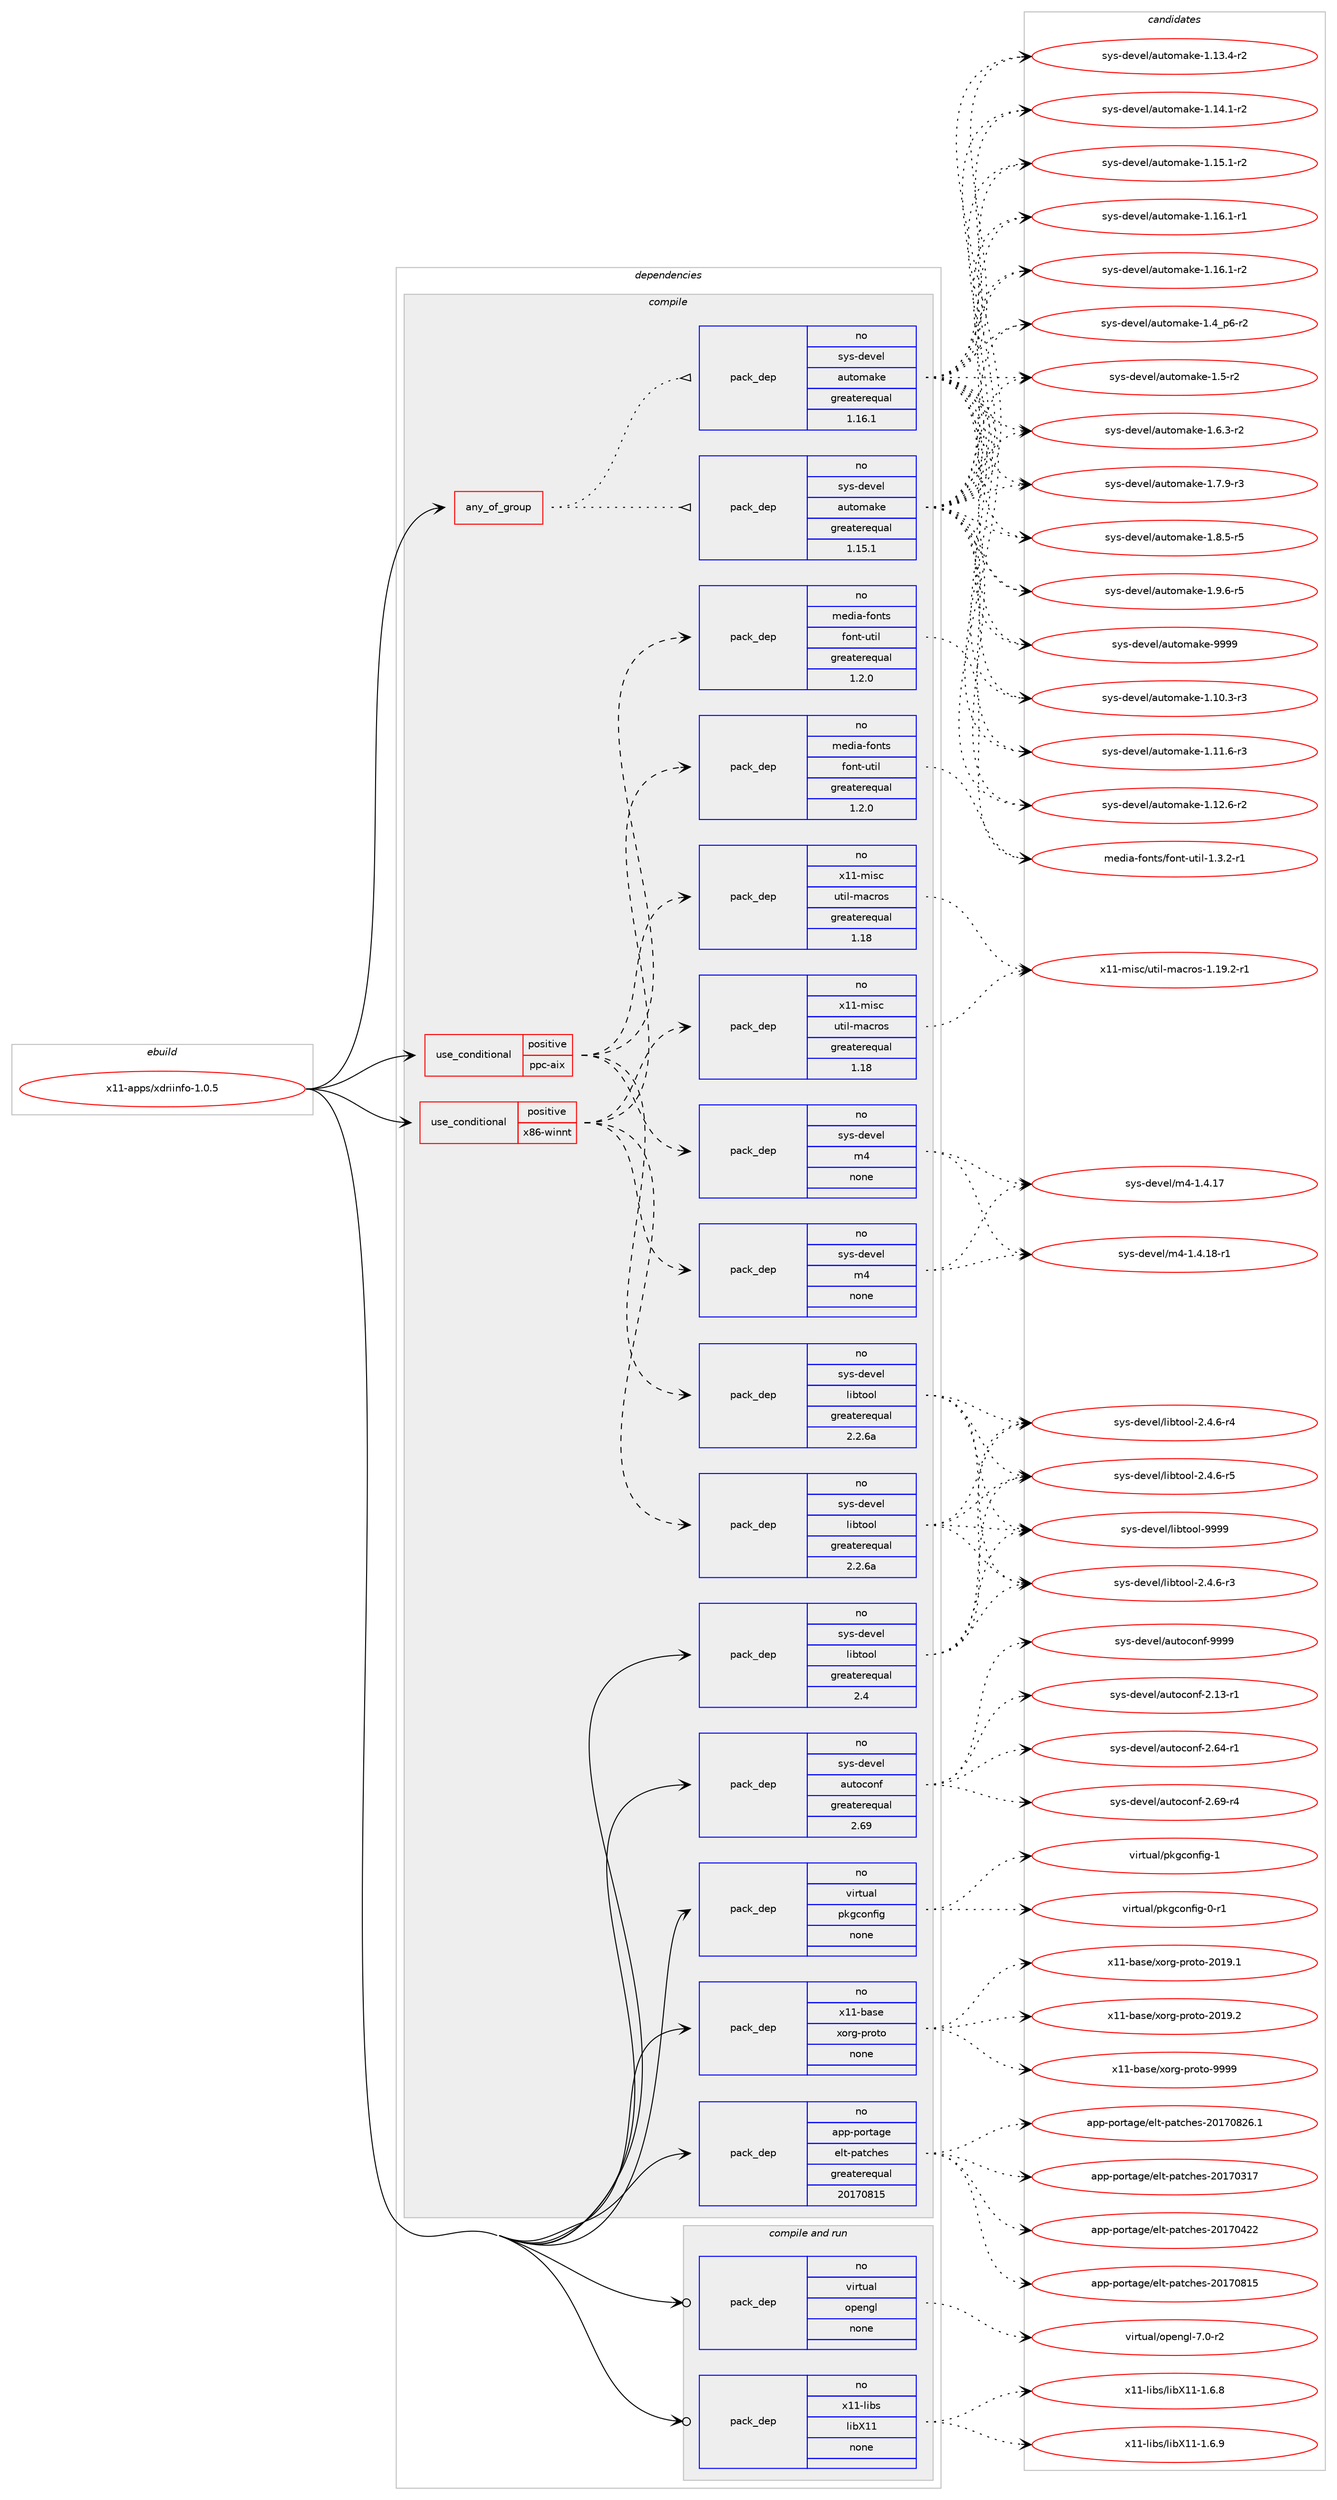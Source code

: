 digraph prolog {

# *************
# Graph options
# *************

newrank=true;
concentrate=true;
compound=true;
graph [rankdir=LR,fontname=Helvetica,fontsize=10,ranksep=1.5];#, ranksep=2.5, nodesep=0.2];
edge  [arrowhead=vee];
node  [fontname=Helvetica,fontsize=10];

# **********
# The ebuild
# **********

subgraph cluster_leftcol {
color=gray;
rank=same;
label=<<i>ebuild</i>>;
id [label="x11-apps/xdriinfo-1.0.5", color=red, width=4, href="../x11-apps/xdriinfo-1.0.5.svg"];
}

# ****************
# The dependencies
# ****************

subgraph cluster_midcol {
color=gray;
label=<<i>dependencies</i>>;
subgraph cluster_compile {
fillcolor="#eeeeee";
style=filled;
label=<<i>compile</i>>;
subgraph any15874 {
dependency912720 [label=<<TABLE BORDER="0" CELLBORDER="1" CELLSPACING="0" CELLPADDING="4"><TR><TD CELLPADDING="10">any_of_group</TD></TR></TABLE>>, shape=none, color=red];subgraph pack677379 {
dependency912721 [label=<<TABLE BORDER="0" CELLBORDER="1" CELLSPACING="0" CELLPADDING="4" WIDTH="220"><TR><TD ROWSPAN="6" CELLPADDING="30">pack_dep</TD></TR><TR><TD WIDTH="110">no</TD></TR><TR><TD>sys-devel</TD></TR><TR><TD>automake</TD></TR><TR><TD>greaterequal</TD></TR><TR><TD>1.16.1</TD></TR></TABLE>>, shape=none, color=blue];
}
dependency912720:e -> dependency912721:w [weight=20,style="dotted",arrowhead="oinv"];
subgraph pack677380 {
dependency912722 [label=<<TABLE BORDER="0" CELLBORDER="1" CELLSPACING="0" CELLPADDING="4" WIDTH="220"><TR><TD ROWSPAN="6" CELLPADDING="30">pack_dep</TD></TR><TR><TD WIDTH="110">no</TD></TR><TR><TD>sys-devel</TD></TR><TR><TD>automake</TD></TR><TR><TD>greaterequal</TD></TR><TR><TD>1.15.1</TD></TR></TABLE>>, shape=none, color=blue];
}
dependency912720:e -> dependency912722:w [weight=20,style="dotted",arrowhead="oinv"];
}
id:e -> dependency912720:w [weight=20,style="solid",arrowhead="vee"];
subgraph cond218880 {
dependency912723 [label=<<TABLE BORDER="0" CELLBORDER="1" CELLSPACING="0" CELLPADDING="4"><TR><TD ROWSPAN="3" CELLPADDING="10">use_conditional</TD></TR><TR><TD>positive</TD></TR><TR><TD>ppc-aix</TD></TR></TABLE>>, shape=none, color=red];
subgraph pack677381 {
dependency912724 [label=<<TABLE BORDER="0" CELLBORDER="1" CELLSPACING="0" CELLPADDING="4" WIDTH="220"><TR><TD ROWSPAN="6" CELLPADDING="30">pack_dep</TD></TR><TR><TD WIDTH="110">no</TD></TR><TR><TD>sys-devel</TD></TR><TR><TD>libtool</TD></TR><TR><TD>greaterequal</TD></TR><TR><TD>2.2.6a</TD></TR></TABLE>>, shape=none, color=blue];
}
dependency912723:e -> dependency912724:w [weight=20,style="dashed",arrowhead="vee"];
subgraph pack677382 {
dependency912725 [label=<<TABLE BORDER="0" CELLBORDER="1" CELLSPACING="0" CELLPADDING="4" WIDTH="220"><TR><TD ROWSPAN="6" CELLPADDING="30">pack_dep</TD></TR><TR><TD WIDTH="110">no</TD></TR><TR><TD>sys-devel</TD></TR><TR><TD>m4</TD></TR><TR><TD>none</TD></TR><TR><TD></TD></TR></TABLE>>, shape=none, color=blue];
}
dependency912723:e -> dependency912725:w [weight=20,style="dashed",arrowhead="vee"];
subgraph pack677383 {
dependency912726 [label=<<TABLE BORDER="0" CELLBORDER="1" CELLSPACING="0" CELLPADDING="4" WIDTH="220"><TR><TD ROWSPAN="6" CELLPADDING="30">pack_dep</TD></TR><TR><TD WIDTH="110">no</TD></TR><TR><TD>x11-misc</TD></TR><TR><TD>util-macros</TD></TR><TR><TD>greaterequal</TD></TR><TR><TD>1.18</TD></TR></TABLE>>, shape=none, color=blue];
}
dependency912723:e -> dependency912726:w [weight=20,style="dashed",arrowhead="vee"];
subgraph pack677384 {
dependency912727 [label=<<TABLE BORDER="0" CELLBORDER="1" CELLSPACING="0" CELLPADDING="4" WIDTH="220"><TR><TD ROWSPAN="6" CELLPADDING="30">pack_dep</TD></TR><TR><TD WIDTH="110">no</TD></TR><TR><TD>media-fonts</TD></TR><TR><TD>font-util</TD></TR><TR><TD>greaterequal</TD></TR><TR><TD>1.2.0</TD></TR></TABLE>>, shape=none, color=blue];
}
dependency912723:e -> dependency912727:w [weight=20,style="dashed",arrowhead="vee"];
}
id:e -> dependency912723:w [weight=20,style="solid",arrowhead="vee"];
subgraph cond218881 {
dependency912728 [label=<<TABLE BORDER="0" CELLBORDER="1" CELLSPACING="0" CELLPADDING="4"><TR><TD ROWSPAN="3" CELLPADDING="10">use_conditional</TD></TR><TR><TD>positive</TD></TR><TR><TD>x86-winnt</TD></TR></TABLE>>, shape=none, color=red];
subgraph pack677385 {
dependency912729 [label=<<TABLE BORDER="0" CELLBORDER="1" CELLSPACING="0" CELLPADDING="4" WIDTH="220"><TR><TD ROWSPAN="6" CELLPADDING="30">pack_dep</TD></TR><TR><TD WIDTH="110">no</TD></TR><TR><TD>sys-devel</TD></TR><TR><TD>libtool</TD></TR><TR><TD>greaterequal</TD></TR><TR><TD>2.2.6a</TD></TR></TABLE>>, shape=none, color=blue];
}
dependency912728:e -> dependency912729:w [weight=20,style="dashed",arrowhead="vee"];
subgraph pack677386 {
dependency912730 [label=<<TABLE BORDER="0" CELLBORDER="1" CELLSPACING="0" CELLPADDING="4" WIDTH="220"><TR><TD ROWSPAN="6" CELLPADDING="30">pack_dep</TD></TR><TR><TD WIDTH="110">no</TD></TR><TR><TD>sys-devel</TD></TR><TR><TD>m4</TD></TR><TR><TD>none</TD></TR><TR><TD></TD></TR></TABLE>>, shape=none, color=blue];
}
dependency912728:e -> dependency912730:w [weight=20,style="dashed",arrowhead="vee"];
subgraph pack677387 {
dependency912731 [label=<<TABLE BORDER="0" CELLBORDER="1" CELLSPACING="0" CELLPADDING="4" WIDTH="220"><TR><TD ROWSPAN="6" CELLPADDING="30">pack_dep</TD></TR><TR><TD WIDTH="110">no</TD></TR><TR><TD>x11-misc</TD></TR><TR><TD>util-macros</TD></TR><TR><TD>greaterequal</TD></TR><TR><TD>1.18</TD></TR></TABLE>>, shape=none, color=blue];
}
dependency912728:e -> dependency912731:w [weight=20,style="dashed",arrowhead="vee"];
subgraph pack677388 {
dependency912732 [label=<<TABLE BORDER="0" CELLBORDER="1" CELLSPACING="0" CELLPADDING="4" WIDTH="220"><TR><TD ROWSPAN="6" CELLPADDING="30">pack_dep</TD></TR><TR><TD WIDTH="110">no</TD></TR><TR><TD>media-fonts</TD></TR><TR><TD>font-util</TD></TR><TR><TD>greaterequal</TD></TR><TR><TD>1.2.0</TD></TR></TABLE>>, shape=none, color=blue];
}
dependency912728:e -> dependency912732:w [weight=20,style="dashed",arrowhead="vee"];
}
id:e -> dependency912728:w [weight=20,style="solid",arrowhead="vee"];
subgraph pack677389 {
dependency912733 [label=<<TABLE BORDER="0" CELLBORDER="1" CELLSPACING="0" CELLPADDING="4" WIDTH="220"><TR><TD ROWSPAN="6" CELLPADDING="30">pack_dep</TD></TR><TR><TD WIDTH="110">no</TD></TR><TR><TD>app-portage</TD></TR><TR><TD>elt-patches</TD></TR><TR><TD>greaterequal</TD></TR><TR><TD>20170815</TD></TR></TABLE>>, shape=none, color=blue];
}
id:e -> dependency912733:w [weight=20,style="solid",arrowhead="vee"];
subgraph pack677390 {
dependency912734 [label=<<TABLE BORDER="0" CELLBORDER="1" CELLSPACING="0" CELLPADDING="4" WIDTH="220"><TR><TD ROWSPAN="6" CELLPADDING="30">pack_dep</TD></TR><TR><TD WIDTH="110">no</TD></TR><TR><TD>sys-devel</TD></TR><TR><TD>autoconf</TD></TR><TR><TD>greaterequal</TD></TR><TR><TD>2.69</TD></TR></TABLE>>, shape=none, color=blue];
}
id:e -> dependency912734:w [weight=20,style="solid",arrowhead="vee"];
subgraph pack677391 {
dependency912735 [label=<<TABLE BORDER="0" CELLBORDER="1" CELLSPACING="0" CELLPADDING="4" WIDTH="220"><TR><TD ROWSPAN="6" CELLPADDING="30">pack_dep</TD></TR><TR><TD WIDTH="110">no</TD></TR><TR><TD>sys-devel</TD></TR><TR><TD>libtool</TD></TR><TR><TD>greaterequal</TD></TR><TR><TD>2.4</TD></TR></TABLE>>, shape=none, color=blue];
}
id:e -> dependency912735:w [weight=20,style="solid",arrowhead="vee"];
subgraph pack677392 {
dependency912736 [label=<<TABLE BORDER="0" CELLBORDER="1" CELLSPACING="0" CELLPADDING="4" WIDTH="220"><TR><TD ROWSPAN="6" CELLPADDING="30">pack_dep</TD></TR><TR><TD WIDTH="110">no</TD></TR><TR><TD>virtual</TD></TR><TR><TD>pkgconfig</TD></TR><TR><TD>none</TD></TR><TR><TD></TD></TR></TABLE>>, shape=none, color=blue];
}
id:e -> dependency912736:w [weight=20,style="solid",arrowhead="vee"];
subgraph pack677393 {
dependency912737 [label=<<TABLE BORDER="0" CELLBORDER="1" CELLSPACING="0" CELLPADDING="4" WIDTH="220"><TR><TD ROWSPAN="6" CELLPADDING="30">pack_dep</TD></TR><TR><TD WIDTH="110">no</TD></TR><TR><TD>x11-base</TD></TR><TR><TD>xorg-proto</TD></TR><TR><TD>none</TD></TR><TR><TD></TD></TR></TABLE>>, shape=none, color=blue];
}
id:e -> dependency912737:w [weight=20,style="solid",arrowhead="vee"];
}
subgraph cluster_compileandrun {
fillcolor="#eeeeee";
style=filled;
label=<<i>compile and run</i>>;
subgraph pack677394 {
dependency912738 [label=<<TABLE BORDER="0" CELLBORDER="1" CELLSPACING="0" CELLPADDING="4" WIDTH="220"><TR><TD ROWSPAN="6" CELLPADDING="30">pack_dep</TD></TR><TR><TD WIDTH="110">no</TD></TR><TR><TD>virtual</TD></TR><TR><TD>opengl</TD></TR><TR><TD>none</TD></TR><TR><TD></TD></TR></TABLE>>, shape=none, color=blue];
}
id:e -> dependency912738:w [weight=20,style="solid",arrowhead="odotvee"];
subgraph pack677395 {
dependency912739 [label=<<TABLE BORDER="0" CELLBORDER="1" CELLSPACING="0" CELLPADDING="4" WIDTH="220"><TR><TD ROWSPAN="6" CELLPADDING="30">pack_dep</TD></TR><TR><TD WIDTH="110">no</TD></TR><TR><TD>x11-libs</TD></TR><TR><TD>libX11</TD></TR><TR><TD>none</TD></TR><TR><TD></TD></TR></TABLE>>, shape=none, color=blue];
}
id:e -> dependency912739:w [weight=20,style="solid",arrowhead="odotvee"];
}
subgraph cluster_run {
fillcolor="#eeeeee";
style=filled;
label=<<i>run</i>>;
}
}

# **************
# The candidates
# **************

subgraph cluster_choices {
rank=same;
color=gray;
label=<<i>candidates</i>>;

subgraph choice677379 {
color=black;
nodesep=1;
choice11512111545100101118101108479711711611110997107101454946494846514511451 [label="sys-devel/automake-1.10.3-r3", color=red, width=4,href="../sys-devel/automake-1.10.3-r3.svg"];
choice11512111545100101118101108479711711611110997107101454946494946544511451 [label="sys-devel/automake-1.11.6-r3", color=red, width=4,href="../sys-devel/automake-1.11.6-r3.svg"];
choice11512111545100101118101108479711711611110997107101454946495046544511450 [label="sys-devel/automake-1.12.6-r2", color=red, width=4,href="../sys-devel/automake-1.12.6-r2.svg"];
choice11512111545100101118101108479711711611110997107101454946495146524511450 [label="sys-devel/automake-1.13.4-r2", color=red, width=4,href="../sys-devel/automake-1.13.4-r2.svg"];
choice11512111545100101118101108479711711611110997107101454946495246494511450 [label="sys-devel/automake-1.14.1-r2", color=red, width=4,href="../sys-devel/automake-1.14.1-r2.svg"];
choice11512111545100101118101108479711711611110997107101454946495346494511450 [label="sys-devel/automake-1.15.1-r2", color=red, width=4,href="../sys-devel/automake-1.15.1-r2.svg"];
choice11512111545100101118101108479711711611110997107101454946495446494511449 [label="sys-devel/automake-1.16.1-r1", color=red, width=4,href="../sys-devel/automake-1.16.1-r1.svg"];
choice11512111545100101118101108479711711611110997107101454946495446494511450 [label="sys-devel/automake-1.16.1-r2", color=red, width=4,href="../sys-devel/automake-1.16.1-r2.svg"];
choice115121115451001011181011084797117116111109971071014549465295112544511450 [label="sys-devel/automake-1.4_p6-r2", color=red, width=4,href="../sys-devel/automake-1.4_p6-r2.svg"];
choice11512111545100101118101108479711711611110997107101454946534511450 [label="sys-devel/automake-1.5-r2", color=red, width=4,href="../sys-devel/automake-1.5-r2.svg"];
choice115121115451001011181011084797117116111109971071014549465446514511450 [label="sys-devel/automake-1.6.3-r2", color=red, width=4,href="../sys-devel/automake-1.6.3-r2.svg"];
choice115121115451001011181011084797117116111109971071014549465546574511451 [label="sys-devel/automake-1.7.9-r3", color=red, width=4,href="../sys-devel/automake-1.7.9-r3.svg"];
choice115121115451001011181011084797117116111109971071014549465646534511453 [label="sys-devel/automake-1.8.5-r5", color=red, width=4,href="../sys-devel/automake-1.8.5-r5.svg"];
choice115121115451001011181011084797117116111109971071014549465746544511453 [label="sys-devel/automake-1.9.6-r5", color=red, width=4,href="../sys-devel/automake-1.9.6-r5.svg"];
choice115121115451001011181011084797117116111109971071014557575757 [label="sys-devel/automake-9999", color=red, width=4,href="../sys-devel/automake-9999.svg"];
dependency912721:e -> choice11512111545100101118101108479711711611110997107101454946494846514511451:w [style=dotted,weight="100"];
dependency912721:e -> choice11512111545100101118101108479711711611110997107101454946494946544511451:w [style=dotted,weight="100"];
dependency912721:e -> choice11512111545100101118101108479711711611110997107101454946495046544511450:w [style=dotted,weight="100"];
dependency912721:e -> choice11512111545100101118101108479711711611110997107101454946495146524511450:w [style=dotted,weight="100"];
dependency912721:e -> choice11512111545100101118101108479711711611110997107101454946495246494511450:w [style=dotted,weight="100"];
dependency912721:e -> choice11512111545100101118101108479711711611110997107101454946495346494511450:w [style=dotted,weight="100"];
dependency912721:e -> choice11512111545100101118101108479711711611110997107101454946495446494511449:w [style=dotted,weight="100"];
dependency912721:e -> choice11512111545100101118101108479711711611110997107101454946495446494511450:w [style=dotted,weight="100"];
dependency912721:e -> choice115121115451001011181011084797117116111109971071014549465295112544511450:w [style=dotted,weight="100"];
dependency912721:e -> choice11512111545100101118101108479711711611110997107101454946534511450:w [style=dotted,weight="100"];
dependency912721:e -> choice115121115451001011181011084797117116111109971071014549465446514511450:w [style=dotted,weight="100"];
dependency912721:e -> choice115121115451001011181011084797117116111109971071014549465546574511451:w [style=dotted,weight="100"];
dependency912721:e -> choice115121115451001011181011084797117116111109971071014549465646534511453:w [style=dotted,weight="100"];
dependency912721:e -> choice115121115451001011181011084797117116111109971071014549465746544511453:w [style=dotted,weight="100"];
dependency912721:e -> choice115121115451001011181011084797117116111109971071014557575757:w [style=dotted,weight="100"];
}
subgraph choice677380 {
color=black;
nodesep=1;
choice11512111545100101118101108479711711611110997107101454946494846514511451 [label="sys-devel/automake-1.10.3-r3", color=red, width=4,href="../sys-devel/automake-1.10.3-r3.svg"];
choice11512111545100101118101108479711711611110997107101454946494946544511451 [label="sys-devel/automake-1.11.6-r3", color=red, width=4,href="../sys-devel/automake-1.11.6-r3.svg"];
choice11512111545100101118101108479711711611110997107101454946495046544511450 [label="sys-devel/automake-1.12.6-r2", color=red, width=4,href="../sys-devel/automake-1.12.6-r2.svg"];
choice11512111545100101118101108479711711611110997107101454946495146524511450 [label="sys-devel/automake-1.13.4-r2", color=red, width=4,href="../sys-devel/automake-1.13.4-r2.svg"];
choice11512111545100101118101108479711711611110997107101454946495246494511450 [label="sys-devel/automake-1.14.1-r2", color=red, width=4,href="../sys-devel/automake-1.14.1-r2.svg"];
choice11512111545100101118101108479711711611110997107101454946495346494511450 [label="sys-devel/automake-1.15.1-r2", color=red, width=4,href="../sys-devel/automake-1.15.1-r2.svg"];
choice11512111545100101118101108479711711611110997107101454946495446494511449 [label="sys-devel/automake-1.16.1-r1", color=red, width=4,href="../sys-devel/automake-1.16.1-r1.svg"];
choice11512111545100101118101108479711711611110997107101454946495446494511450 [label="sys-devel/automake-1.16.1-r2", color=red, width=4,href="../sys-devel/automake-1.16.1-r2.svg"];
choice115121115451001011181011084797117116111109971071014549465295112544511450 [label="sys-devel/automake-1.4_p6-r2", color=red, width=4,href="../sys-devel/automake-1.4_p6-r2.svg"];
choice11512111545100101118101108479711711611110997107101454946534511450 [label="sys-devel/automake-1.5-r2", color=red, width=4,href="../sys-devel/automake-1.5-r2.svg"];
choice115121115451001011181011084797117116111109971071014549465446514511450 [label="sys-devel/automake-1.6.3-r2", color=red, width=4,href="../sys-devel/automake-1.6.3-r2.svg"];
choice115121115451001011181011084797117116111109971071014549465546574511451 [label="sys-devel/automake-1.7.9-r3", color=red, width=4,href="../sys-devel/automake-1.7.9-r3.svg"];
choice115121115451001011181011084797117116111109971071014549465646534511453 [label="sys-devel/automake-1.8.5-r5", color=red, width=4,href="../sys-devel/automake-1.8.5-r5.svg"];
choice115121115451001011181011084797117116111109971071014549465746544511453 [label="sys-devel/automake-1.9.6-r5", color=red, width=4,href="../sys-devel/automake-1.9.6-r5.svg"];
choice115121115451001011181011084797117116111109971071014557575757 [label="sys-devel/automake-9999", color=red, width=4,href="../sys-devel/automake-9999.svg"];
dependency912722:e -> choice11512111545100101118101108479711711611110997107101454946494846514511451:w [style=dotted,weight="100"];
dependency912722:e -> choice11512111545100101118101108479711711611110997107101454946494946544511451:w [style=dotted,weight="100"];
dependency912722:e -> choice11512111545100101118101108479711711611110997107101454946495046544511450:w [style=dotted,weight="100"];
dependency912722:e -> choice11512111545100101118101108479711711611110997107101454946495146524511450:w [style=dotted,weight="100"];
dependency912722:e -> choice11512111545100101118101108479711711611110997107101454946495246494511450:w [style=dotted,weight="100"];
dependency912722:e -> choice11512111545100101118101108479711711611110997107101454946495346494511450:w [style=dotted,weight="100"];
dependency912722:e -> choice11512111545100101118101108479711711611110997107101454946495446494511449:w [style=dotted,weight="100"];
dependency912722:e -> choice11512111545100101118101108479711711611110997107101454946495446494511450:w [style=dotted,weight="100"];
dependency912722:e -> choice115121115451001011181011084797117116111109971071014549465295112544511450:w [style=dotted,weight="100"];
dependency912722:e -> choice11512111545100101118101108479711711611110997107101454946534511450:w [style=dotted,weight="100"];
dependency912722:e -> choice115121115451001011181011084797117116111109971071014549465446514511450:w [style=dotted,weight="100"];
dependency912722:e -> choice115121115451001011181011084797117116111109971071014549465546574511451:w [style=dotted,weight="100"];
dependency912722:e -> choice115121115451001011181011084797117116111109971071014549465646534511453:w [style=dotted,weight="100"];
dependency912722:e -> choice115121115451001011181011084797117116111109971071014549465746544511453:w [style=dotted,weight="100"];
dependency912722:e -> choice115121115451001011181011084797117116111109971071014557575757:w [style=dotted,weight="100"];
}
subgraph choice677381 {
color=black;
nodesep=1;
choice1151211154510010111810110847108105981161111111084550465246544511451 [label="sys-devel/libtool-2.4.6-r3", color=red, width=4,href="../sys-devel/libtool-2.4.6-r3.svg"];
choice1151211154510010111810110847108105981161111111084550465246544511452 [label="sys-devel/libtool-2.4.6-r4", color=red, width=4,href="../sys-devel/libtool-2.4.6-r4.svg"];
choice1151211154510010111810110847108105981161111111084550465246544511453 [label="sys-devel/libtool-2.4.6-r5", color=red, width=4,href="../sys-devel/libtool-2.4.6-r5.svg"];
choice1151211154510010111810110847108105981161111111084557575757 [label="sys-devel/libtool-9999", color=red, width=4,href="../sys-devel/libtool-9999.svg"];
dependency912724:e -> choice1151211154510010111810110847108105981161111111084550465246544511451:w [style=dotted,weight="100"];
dependency912724:e -> choice1151211154510010111810110847108105981161111111084550465246544511452:w [style=dotted,weight="100"];
dependency912724:e -> choice1151211154510010111810110847108105981161111111084550465246544511453:w [style=dotted,weight="100"];
dependency912724:e -> choice1151211154510010111810110847108105981161111111084557575757:w [style=dotted,weight="100"];
}
subgraph choice677382 {
color=black;
nodesep=1;
choice11512111545100101118101108471095245494652464955 [label="sys-devel/m4-1.4.17", color=red, width=4,href="../sys-devel/m4-1.4.17.svg"];
choice115121115451001011181011084710952454946524649564511449 [label="sys-devel/m4-1.4.18-r1", color=red, width=4,href="../sys-devel/m4-1.4.18-r1.svg"];
dependency912725:e -> choice11512111545100101118101108471095245494652464955:w [style=dotted,weight="100"];
dependency912725:e -> choice115121115451001011181011084710952454946524649564511449:w [style=dotted,weight="100"];
}
subgraph choice677383 {
color=black;
nodesep=1;
choice1204949451091051159947117116105108451099799114111115454946495746504511449 [label="x11-misc/util-macros-1.19.2-r1", color=red, width=4,href="../x11-misc/util-macros-1.19.2-r1.svg"];
dependency912726:e -> choice1204949451091051159947117116105108451099799114111115454946495746504511449:w [style=dotted,weight="100"];
}
subgraph choice677384 {
color=black;
nodesep=1;
choice109101100105974510211111011611547102111110116451171161051084549465146504511449 [label="media-fonts/font-util-1.3.2-r1", color=red, width=4,href="../media-fonts/font-util-1.3.2-r1.svg"];
dependency912727:e -> choice109101100105974510211111011611547102111110116451171161051084549465146504511449:w [style=dotted,weight="100"];
}
subgraph choice677385 {
color=black;
nodesep=1;
choice1151211154510010111810110847108105981161111111084550465246544511451 [label="sys-devel/libtool-2.4.6-r3", color=red, width=4,href="../sys-devel/libtool-2.4.6-r3.svg"];
choice1151211154510010111810110847108105981161111111084550465246544511452 [label="sys-devel/libtool-2.4.6-r4", color=red, width=4,href="../sys-devel/libtool-2.4.6-r4.svg"];
choice1151211154510010111810110847108105981161111111084550465246544511453 [label="sys-devel/libtool-2.4.6-r5", color=red, width=4,href="../sys-devel/libtool-2.4.6-r5.svg"];
choice1151211154510010111810110847108105981161111111084557575757 [label="sys-devel/libtool-9999", color=red, width=4,href="../sys-devel/libtool-9999.svg"];
dependency912729:e -> choice1151211154510010111810110847108105981161111111084550465246544511451:w [style=dotted,weight="100"];
dependency912729:e -> choice1151211154510010111810110847108105981161111111084550465246544511452:w [style=dotted,weight="100"];
dependency912729:e -> choice1151211154510010111810110847108105981161111111084550465246544511453:w [style=dotted,weight="100"];
dependency912729:e -> choice1151211154510010111810110847108105981161111111084557575757:w [style=dotted,weight="100"];
}
subgraph choice677386 {
color=black;
nodesep=1;
choice11512111545100101118101108471095245494652464955 [label="sys-devel/m4-1.4.17", color=red, width=4,href="../sys-devel/m4-1.4.17.svg"];
choice115121115451001011181011084710952454946524649564511449 [label="sys-devel/m4-1.4.18-r1", color=red, width=4,href="../sys-devel/m4-1.4.18-r1.svg"];
dependency912730:e -> choice11512111545100101118101108471095245494652464955:w [style=dotted,weight="100"];
dependency912730:e -> choice115121115451001011181011084710952454946524649564511449:w [style=dotted,weight="100"];
}
subgraph choice677387 {
color=black;
nodesep=1;
choice1204949451091051159947117116105108451099799114111115454946495746504511449 [label="x11-misc/util-macros-1.19.2-r1", color=red, width=4,href="../x11-misc/util-macros-1.19.2-r1.svg"];
dependency912731:e -> choice1204949451091051159947117116105108451099799114111115454946495746504511449:w [style=dotted,weight="100"];
}
subgraph choice677388 {
color=black;
nodesep=1;
choice109101100105974510211111011611547102111110116451171161051084549465146504511449 [label="media-fonts/font-util-1.3.2-r1", color=red, width=4,href="../media-fonts/font-util-1.3.2-r1.svg"];
dependency912732:e -> choice109101100105974510211111011611547102111110116451171161051084549465146504511449:w [style=dotted,weight="100"];
}
subgraph choice677389 {
color=black;
nodesep=1;
choice97112112451121111141169710310147101108116451129711699104101115455048495548514955 [label="app-portage/elt-patches-20170317", color=red, width=4,href="../app-portage/elt-patches-20170317.svg"];
choice97112112451121111141169710310147101108116451129711699104101115455048495548525050 [label="app-portage/elt-patches-20170422", color=red, width=4,href="../app-portage/elt-patches-20170422.svg"];
choice97112112451121111141169710310147101108116451129711699104101115455048495548564953 [label="app-portage/elt-patches-20170815", color=red, width=4,href="../app-portage/elt-patches-20170815.svg"];
choice971121124511211111411697103101471011081164511297116991041011154550484955485650544649 [label="app-portage/elt-patches-20170826.1", color=red, width=4,href="../app-portage/elt-patches-20170826.1.svg"];
dependency912733:e -> choice97112112451121111141169710310147101108116451129711699104101115455048495548514955:w [style=dotted,weight="100"];
dependency912733:e -> choice97112112451121111141169710310147101108116451129711699104101115455048495548525050:w [style=dotted,weight="100"];
dependency912733:e -> choice97112112451121111141169710310147101108116451129711699104101115455048495548564953:w [style=dotted,weight="100"];
dependency912733:e -> choice971121124511211111411697103101471011081164511297116991041011154550484955485650544649:w [style=dotted,weight="100"];
}
subgraph choice677390 {
color=black;
nodesep=1;
choice1151211154510010111810110847971171161119911111010245504649514511449 [label="sys-devel/autoconf-2.13-r1", color=red, width=4,href="../sys-devel/autoconf-2.13-r1.svg"];
choice1151211154510010111810110847971171161119911111010245504654524511449 [label="sys-devel/autoconf-2.64-r1", color=red, width=4,href="../sys-devel/autoconf-2.64-r1.svg"];
choice1151211154510010111810110847971171161119911111010245504654574511452 [label="sys-devel/autoconf-2.69-r4", color=red, width=4,href="../sys-devel/autoconf-2.69-r4.svg"];
choice115121115451001011181011084797117116111991111101024557575757 [label="sys-devel/autoconf-9999", color=red, width=4,href="../sys-devel/autoconf-9999.svg"];
dependency912734:e -> choice1151211154510010111810110847971171161119911111010245504649514511449:w [style=dotted,weight="100"];
dependency912734:e -> choice1151211154510010111810110847971171161119911111010245504654524511449:w [style=dotted,weight="100"];
dependency912734:e -> choice1151211154510010111810110847971171161119911111010245504654574511452:w [style=dotted,weight="100"];
dependency912734:e -> choice115121115451001011181011084797117116111991111101024557575757:w [style=dotted,weight="100"];
}
subgraph choice677391 {
color=black;
nodesep=1;
choice1151211154510010111810110847108105981161111111084550465246544511451 [label="sys-devel/libtool-2.4.6-r3", color=red, width=4,href="../sys-devel/libtool-2.4.6-r3.svg"];
choice1151211154510010111810110847108105981161111111084550465246544511452 [label="sys-devel/libtool-2.4.6-r4", color=red, width=4,href="../sys-devel/libtool-2.4.6-r4.svg"];
choice1151211154510010111810110847108105981161111111084550465246544511453 [label="sys-devel/libtool-2.4.6-r5", color=red, width=4,href="../sys-devel/libtool-2.4.6-r5.svg"];
choice1151211154510010111810110847108105981161111111084557575757 [label="sys-devel/libtool-9999", color=red, width=4,href="../sys-devel/libtool-9999.svg"];
dependency912735:e -> choice1151211154510010111810110847108105981161111111084550465246544511451:w [style=dotted,weight="100"];
dependency912735:e -> choice1151211154510010111810110847108105981161111111084550465246544511452:w [style=dotted,weight="100"];
dependency912735:e -> choice1151211154510010111810110847108105981161111111084550465246544511453:w [style=dotted,weight="100"];
dependency912735:e -> choice1151211154510010111810110847108105981161111111084557575757:w [style=dotted,weight="100"];
}
subgraph choice677392 {
color=black;
nodesep=1;
choice11810511411611797108471121071039911111010210510345484511449 [label="virtual/pkgconfig-0-r1", color=red, width=4,href="../virtual/pkgconfig-0-r1.svg"];
choice1181051141161179710847112107103991111101021051034549 [label="virtual/pkgconfig-1", color=red, width=4,href="../virtual/pkgconfig-1.svg"];
dependency912736:e -> choice11810511411611797108471121071039911111010210510345484511449:w [style=dotted,weight="100"];
dependency912736:e -> choice1181051141161179710847112107103991111101021051034549:w [style=dotted,weight="100"];
}
subgraph choice677393 {
color=black;
nodesep=1;
choice1204949459897115101471201111141034511211411111611145504849574649 [label="x11-base/xorg-proto-2019.1", color=red, width=4,href="../x11-base/xorg-proto-2019.1.svg"];
choice1204949459897115101471201111141034511211411111611145504849574650 [label="x11-base/xorg-proto-2019.2", color=red, width=4,href="../x11-base/xorg-proto-2019.2.svg"];
choice120494945989711510147120111114103451121141111161114557575757 [label="x11-base/xorg-proto-9999", color=red, width=4,href="../x11-base/xorg-proto-9999.svg"];
dependency912737:e -> choice1204949459897115101471201111141034511211411111611145504849574649:w [style=dotted,weight="100"];
dependency912737:e -> choice1204949459897115101471201111141034511211411111611145504849574650:w [style=dotted,weight="100"];
dependency912737:e -> choice120494945989711510147120111114103451121141111161114557575757:w [style=dotted,weight="100"];
}
subgraph choice677394 {
color=black;
nodesep=1;
choice1181051141161179710847111112101110103108455546484511450 [label="virtual/opengl-7.0-r2", color=red, width=4,href="../virtual/opengl-7.0-r2.svg"];
dependency912738:e -> choice1181051141161179710847111112101110103108455546484511450:w [style=dotted,weight="100"];
}
subgraph choice677395 {
color=black;
nodesep=1;
choice120494945108105981154710810598884949454946544656 [label="x11-libs/libX11-1.6.8", color=red, width=4,href="../x11-libs/libX11-1.6.8.svg"];
choice120494945108105981154710810598884949454946544657 [label="x11-libs/libX11-1.6.9", color=red, width=4,href="../x11-libs/libX11-1.6.9.svg"];
dependency912739:e -> choice120494945108105981154710810598884949454946544656:w [style=dotted,weight="100"];
dependency912739:e -> choice120494945108105981154710810598884949454946544657:w [style=dotted,weight="100"];
}
}

}
